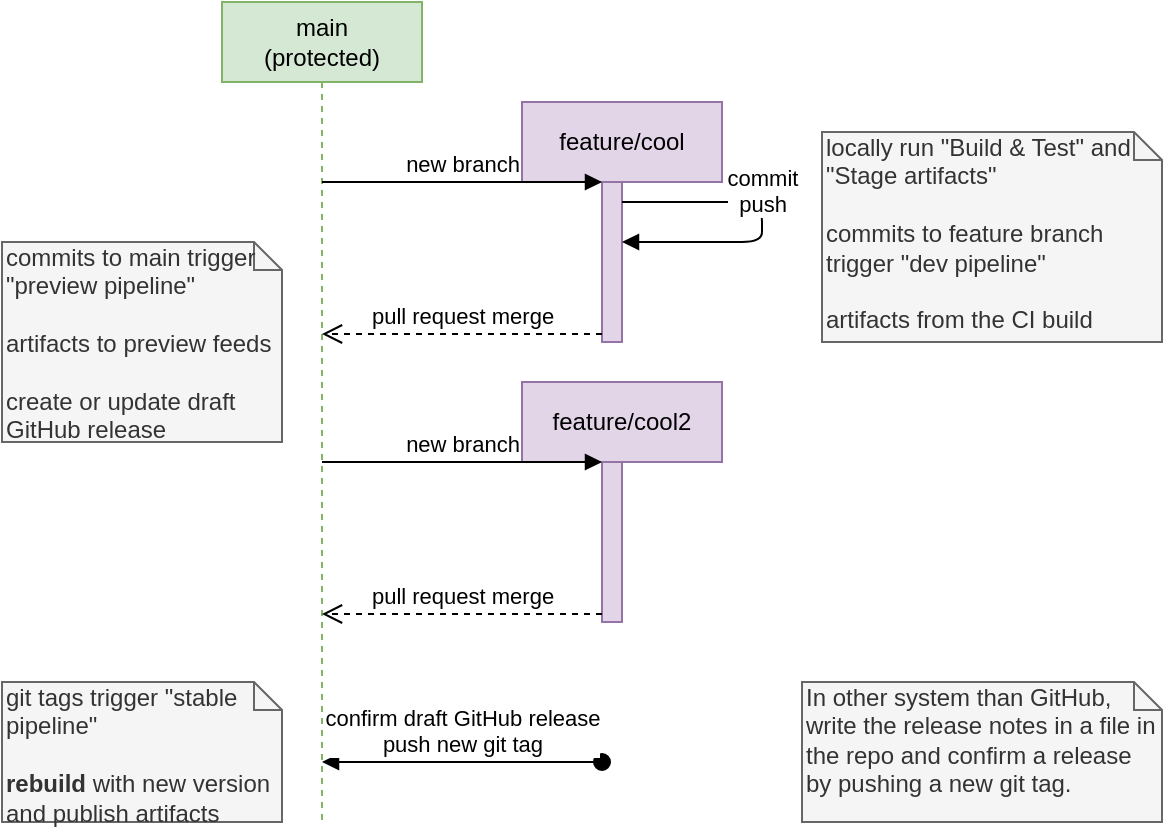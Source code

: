 <mxfile version="14.6.13" type="device" pages="3"><diagram id="fNqnOwwhg76HCdW0Fysz" name="workflow"><mxGraphModel dx="1102" dy="1000" grid="1" gridSize="10" guides="1" tooltips="1" connect="1" arrows="1" fold="1" page="1" pageScale="1" pageWidth="827" pageHeight="1169" math="0" shadow="0"><root><mxCell id="L39YI218Sog3U1sLqNx0-0"/><mxCell id="L39YI218Sog3U1sLqNx0-1" parent="L39YI218Sog3U1sLqNx0-0"/><mxCell id="tviIZazLlxDdHijNceaG-6" value="main&lt;br&gt;(protected)" style="shape=umlLifeline;perimeter=lifelinePerimeter;whiteSpace=wrap;html=1;container=1;collapsible=0;recursiveResize=0;outlineConnect=0;fillColor=#d5e8d4;strokeColor=#82b366;" parent="L39YI218Sog3U1sLqNx0-1" vertex="1"><mxGeometry x="130" y="110" width="100" height="410" as="geometry"/></mxCell><mxCell id="tviIZazLlxDdHijNceaG-8" value="feature/cool" style="shape=umlLifeline;perimeter=lifelinePerimeter;whiteSpace=wrap;html=1;container=1;collapsible=0;recursiveResize=0;outlineConnect=0;fillColor=#e1d5e7;strokeColor=#9673a6;" parent="L39YI218Sog3U1sLqNx0-1" vertex="1"><mxGeometry x="280" y="160" width="100" height="120" as="geometry"/></mxCell><mxCell id="tviIZazLlxDdHijNceaG-9" value="" style="html=1;points=[];perimeter=orthogonalPerimeter;fillColor=#e1d5e7;strokeColor=#9673a6;" parent="tviIZazLlxDdHijNceaG-8" vertex="1"><mxGeometry x="40" y="40" width="10" height="80" as="geometry"/></mxCell><mxCell id="tviIZazLlxDdHijNceaG-10" value="new branch" style="html=1;verticalAlign=bottom;endArrow=block;entryX=0;entryY=0;" parent="L39YI218Sog3U1sLqNx0-1" source="tviIZazLlxDdHijNceaG-6" target="tviIZazLlxDdHijNceaG-9" edge="1"><mxGeometry relative="1" as="geometry"><mxPoint x="240" y="260" as="sourcePoint"/></mxGeometry></mxCell><mxCell id="tviIZazLlxDdHijNceaG-11" value="pull request merge" style="html=1;verticalAlign=bottom;endArrow=open;dashed=1;endSize=8;exitX=0;exitY=0.95;" parent="L39YI218Sog3U1sLqNx0-1" source="tviIZazLlxDdHijNceaG-9" target="tviIZazLlxDdHijNceaG-6" edge="1"><mxGeometry relative="1" as="geometry"><mxPoint x="240" y="336" as="targetPoint"/></mxGeometry></mxCell><mxCell id="tviIZazLlxDdHijNceaG-12" value="commit&lt;br&gt;push" style="html=1;verticalAlign=bottom;endArrow=block;" parent="L39YI218Sog3U1sLqNx0-1" source="tviIZazLlxDdHijNceaG-8" target="tviIZazLlxDdHijNceaG-8" edge="1"><mxGeometry width="80" relative="1" as="geometry"><mxPoint x="350" y="290" as="sourcePoint"/><mxPoint x="430" y="290" as="targetPoint"/></mxGeometry></mxCell><mxCell id="JV4OSJRWq-6EYbBxJiu2-2" value="locally run &quot;Build &amp;amp; Test&quot; and &quot;Stage artifacts&quot;&lt;br&gt;&lt;br&gt;commits to feature branch trigger &quot;dev pipeline&quot;&lt;br&gt;&lt;br&gt;artifacts from the CI build" style="shape=note;whiteSpace=wrap;html=1;size=14;verticalAlign=top;align=left;spacingTop=-6;fillColor=#f5f5f5;strokeColor=#666666;fontColor=#333333;" parent="L39YI218Sog3U1sLqNx0-1" vertex="1"><mxGeometry x="430" y="175" width="170" height="105" as="geometry"/></mxCell><mxCell id="M6fPs5T-MZ_H2C7LShUh-1" value="commits to main trigger &quot;preview pipeline&quot;&lt;br&gt;&lt;br&gt;artifacts to preview feeds&lt;br&gt;&lt;br&gt;create or update draft GitHub release" style="shape=note;whiteSpace=wrap;html=1;size=14;verticalAlign=top;align=left;spacingTop=-6;fillColor=#f5f5f5;strokeColor=#666666;fontColor=#333333;" parent="L39YI218Sog3U1sLqNx0-1" vertex="1"><mxGeometry x="20" y="230" width="140" height="100" as="geometry"/></mxCell><mxCell id="M6fPs5T-MZ_H2C7LShUh-2" value="confirm draft GitHub release&lt;br&gt;push new git tag" style="html=1;verticalAlign=bottom;startArrow=oval;startFill=1;endArrow=block;startSize=8;" parent="L39YI218Sog3U1sLqNx0-1" target="tviIZazLlxDdHijNceaG-6" edge="1"><mxGeometry width="60" relative="1" as="geometry"><mxPoint x="320" y="490" as="sourcePoint"/><mxPoint x="440" y="320" as="targetPoint"/></mxGeometry></mxCell><mxCell id="M6fPs5T-MZ_H2C7LShUh-3" value="feature/cool2" style="shape=umlLifeline;perimeter=lifelinePerimeter;whiteSpace=wrap;html=1;container=1;collapsible=0;recursiveResize=0;outlineConnect=0;fillColor=#e1d5e7;strokeColor=#9673a6;" parent="L39YI218Sog3U1sLqNx0-1" vertex="1"><mxGeometry x="280" y="300" width="100" height="120" as="geometry"/></mxCell><mxCell id="M6fPs5T-MZ_H2C7LShUh-4" value="" style="html=1;points=[];perimeter=orthogonalPerimeter;fillColor=#e1d5e7;strokeColor=#9673a6;" parent="M6fPs5T-MZ_H2C7LShUh-3" vertex="1"><mxGeometry x="40" y="40" width="10" height="80" as="geometry"/></mxCell><mxCell id="M6fPs5T-MZ_H2C7LShUh-6" value="pull request merge" style="html=1;verticalAlign=bottom;endArrow=open;dashed=1;endSize=8;exitX=0;exitY=0.95;" parent="L39YI218Sog3U1sLqNx0-1" source="M6fPs5T-MZ_H2C7LShUh-4" target="tviIZazLlxDdHijNceaG-6" edge="1"><mxGeometry relative="1" as="geometry"><mxPoint x="250" y="416" as="targetPoint"/></mxGeometry></mxCell><mxCell id="M6fPs5T-MZ_H2C7LShUh-5" value="new branch" style="html=1;verticalAlign=bottom;endArrow=block;entryX=0;entryY=0;" parent="L39YI218Sog3U1sLqNx0-1" source="tviIZazLlxDdHijNceaG-6" target="M6fPs5T-MZ_H2C7LShUh-4" edge="1"><mxGeometry relative="1" as="geometry"><mxPoint x="250" y="340" as="sourcePoint"/></mxGeometry></mxCell><mxCell id="M6fPs5T-MZ_H2C7LShUh-7" value="git tags trigger &quot;stable pipeline&quot;&lt;br&gt;&lt;br&gt;&lt;b&gt;rebuild &lt;/b&gt;with new version and publish artifacts" style="shape=note;whiteSpace=wrap;html=1;size=14;verticalAlign=top;align=left;spacingTop=-6;fillColor=#f5f5f5;strokeColor=#666666;fontColor=#333333;" parent="L39YI218Sog3U1sLqNx0-1" vertex="1"><mxGeometry x="20" y="450" width="140" height="70" as="geometry"/></mxCell><mxCell id="a2wpUShr0sEPrzT4mLVl-0" value="In other system than GitHub, write the release notes in a file in the repo and confirm a release by pushing a new git tag." style="shape=note;whiteSpace=wrap;html=1;size=14;verticalAlign=top;align=left;spacingTop=-6;fillColor=#f5f5f5;strokeColor=#666666;fontColor=#333333;" parent="L39YI218Sog3U1sLqNx0-1" vertex="1"><mxGeometry x="420" y="450" width="180" height="70" as="geometry"/></mxCell></root></mxGraphModel></diagram><diagram id="zfYyhKjvFiZE18JmaDCw" name="pipeline"><mxGraphModel dx="1102" dy="1000" grid="1" gridSize="10" guides="1" tooltips="1" connect="1" arrows="1" fold="1" page="1" pageScale="1" pageWidth="827" pageHeight="1169" math="0" shadow="0"><root><mxCell id="0"/><mxCell id="1" parent="0"/><mxCell id="HKvr2575YkwkBel362F0-21" style="edgeStyle=orthogonalEdgeStyle;rounded=0;orthogonalLoop=1;jettySize=auto;html=1;exitX=0.5;exitY=1;exitDx=0;exitDy=0;entryX=0.5;entryY=0;entryDx=0;entryDy=0;" parent="1" source="HKvr2575YkwkBel362F0-7" target="HKvr2575YkwkBel362F0-11" edge="1"><mxGeometry relative="1" as="geometry"/></mxCell><mxCell id="HKvr2575YkwkBel362F0-7" value="Build" style="rounded=1;whiteSpace=wrap;html=1;absoluteArcSize=1;arcSize=14;strokeWidth=2;fillColor=#dae8fc;strokeColor=#6c8ebf;" parent="1" vertex="1"><mxGeometry x="364" y="309" width="100" height="30" as="geometry"/></mxCell><mxCell id="HKvr2575YkwkBel362F0-37" style="edgeStyle=orthogonalEdgeStyle;rounded=0;orthogonalLoop=1;jettySize=auto;html=1;exitX=0.5;exitY=1;exitDx=0;exitDy=0;entryX=0.5;entryY=0;entryDx=0;entryDy=0;" parent="1" source="HKvr2575YkwkBel362F0-11" target="HKvr2575YkwkBel362F0-17" edge="1"><mxGeometry relative="1" as="geometry"/></mxCell><mxCell id="HKvr2575YkwkBel362F0-11" value="Run code analyzers and tests" style="rounded=1;whiteSpace=wrap;html=1;absoluteArcSize=1;arcSize=14;strokeWidth=2;fillColor=#dae8fc;strokeColor=#6c8ebf;" parent="1" vertex="1"><mxGeometry x="331.5" y="369" width="165" height="30" as="geometry"/></mxCell><mxCell id="bb8_w0DkU28AGus1ReNr-13" style="edgeStyle=orthogonalEdgeStyle;rounded=0;orthogonalLoop=1;jettySize=auto;html=1;exitX=0.5;exitY=1;exitDx=0;exitDy=0;entryX=0.5;entryY=0;entryDx=0;entryDy=0;" parent="1" source="HKvr2575YkwkBel362F0-14" target="bb8_w0DkU28AGus1ReNr-11" edge="1"><mxGeometry relative="1" as="geometry"/></mxCell><mxCell id="HKvr2575YkwkBel362F0-14" value="Build doc" style="rounded=1;whiteSpace=wrap;html=1;absoluteArcSize=1;arcSize=14;strokeWidth=2;fillColor=#dae8fc;strokeColor=#6c8ebf;" parent="1" vertex="1"><mxGeometry x="364" y="479" width="100" height="30" as="geometry"/></mxCell><mxCell id="HKvr2575YkwkBel362F0-38" style="edgeStyle=orthogonalEdgeStyle;rounded=0;orthogonalLoop=1;jettySize=auto;html=1;exitX=0.5;exitY=1;exitDx=0;exitDy=0;entryX=0.5;entryY=0;entryDx=0;entryDy=0;" parent="1" source="HKvr2575YkwkBel362F0-17" target="HKvr2575YkwkBel362F0-14" edge="1"><mxGeometry relative="1" as="geometry"/></mxCell><mxCell id="HKvr2575YkwkBel362F0-17" value="Publish test results" style="rounded=1;whiteSpace=wrap;html=1;absoluteArcSize=1;arcSize=14;strokeWidth=2;fillColor=#e1d5e7;strokeColor=#9673a6;" parent="1" vertex="1"><mxGeometry x="354" y="419" width="120" height="30" as="geometry"/></mxCell><mxCell id="rUlwrYHVgQgKbTQVuHlR-7" style="edgeStyle=orthogonalEdgeStyle;rounded=0;orthogonalLoop=1;jettySize=auto;html=1;exitX=0.5;exitY=1;exitDx=0;exitDy=0;entryX=0.5;entryY=0;entryDx=0;entryDy=0;" parent="1" source="HKvr2575YkwkBel362F0-34" target="53cnvTPnBsD0iOdxrFGN-1" edge="1"><mxGeometry relative="1" as="geometry"/></mxCell><mxCell id="HKvr2575YkwkBel362F0-34" value="Define version" style="verticalLabelPosition=middle;verticalAlign=middle;html=1;shape=process;whiteSpace=wrap;rounded=1;size=0.14;arcSize=6;labelBackgroundColor=none;labelBorderColor=none;labelPosition=center;align=center;fillColor=#dae8fc;strokeColor=#6c8ebf;" parent="1" vertex="1"><mxGeometry x="344" y="180" width="140" height="30" as="geometry"/></mxCell><mxCell id="HKvr2575YkwkBel362F0-69" value="BuildTest" style="strokeWidth=2;html=1;shape=mxgraph.flowchart.annotation_2;align=right;labelPosition=left;pointerEvents=1;labelBackgroundColor=none;verticalLabelPosition=middle;verticalAlign=middle;spacingLeft=0;spacingRight=2;" parent="1" vertex="1"><mxGeometry x="240" y="300" width="50" height="110" as="geometry"/></mxCell><mxCell id="rUlwrYHVgQgKbTQVuHlR-2" style="edgeStyle=orthogonalEdgeStyle;rounded=0;orthogonalLoop=1;jettySize=auto;html=1;exitX=0.5;exitY=1;exitDx=0;exitDy=0;entryX=0.5;entryY=0;entryDx=0;entryDy=0;" parent="1" source="HKvr2575YkwkBel362F0-15" target="HKvr2575YkwkBel362F0-16" edge="1"><mxGeometry relative="1" as="geometry"/></mxCell><mxCell id="HKvr2575YkwkBel362F0-15" value="Stage artifacts" style="rounded=1;whiteSpace=wrap;html=1;absoluteArcSize=1;arcSize=14;strokeWidth=2;fillColor=#dae8fc;strokeColor=#6c8ebf;" parent="1" vertex="1"><mxGeometry x="364" y="589" width="100" height="30" as="geometry"/></mxCell><mxCell id="53cnvTPnBsD0iOdxrFGN-25" value="" style="strokeWidth=2;html=1;shape=mxgraph.flowchart.terminator;whiteSpace=wrap;labelBackgroundColor=none;" parent="1" vertex="1"><mxGeometry x="392" y="1140" width="44" height="20" as="geometry"/></mxCell><mxCell id="53cnvTPnBsD0iOdxrFGN-28" value="Stage-Artifacts" style="strokeWidth=2;html=1;shape=mxgraph.flowchart.annotation_2;align=right;labelPosition=left;pointerEvents=1;labelBackgroundColor=none;verticalLabelPosition=middle;verticalAlign=middle;spacingRight=2;" parent="1" vertex="1"><mxGeometry x="240" y="469" width="50" height="160" as="geometry"/></mxCell><mxCell id="53cnvTPnBsD0iOdxrFGN-31" style="edgeStyle=orthogonalEdgeStyle;rounded=0;orthogonalLoop=1;jettySize=auto;html=1;exitX=0.5;exitY=1;exitDx=0;exitDy=0;entryX=0.5;entryY=0;entryDx=0;entryDy=0;" parent="1" source="53cnvTPnBsD0iOdxrFGN-30" target="HKvr2575YkwkBel362F0-34" edge="1"><mxGeometry relative="1" as="geometry"/></mxCell><mxCell id="53cnvTPnBsD0iOdxrFGN-30" value="&lt;div style=&quot;text-align: left&quot;&gt;&lt;ul&gt;&lt;li&gt;&lt;span&gt;Dev: create PR or manual trigger on branch&lt;/span&gt;&lt;/li&gt;&lt;li&gt;&lt;span&gt;Preview: push to main (after PR merge)&lt;/span&gt;&lt;/li&gt;&lt;li&gt;&lt;span&gt;Stable: push git tag vX.Y.Z (GitHub release)&lt;/span&gt;&lt;/li&gt;&lt;/ul&gt;&lt;/div&gt;" style="html=1;strokeWidth=2;shape=manualInput;whiteSpace=wrap;rounded=1;size=26;arcSize=11;labelBackgroundColor=none;verticalAlign=middle;spacingTop=14;" parent="1" vertex="1"><mxGeometry x="274" y="70" width="280" height="80" as="geometry"/></mxCell><mxCell id="53cnvTPnBsD0iOdxrFGN-32" value="&lt;b&gt;&lt;u&gt;&lt;font style=&quot;font-size: 14px&quot;&gt;Legend&lt;/font&gt;&lt;/u&gt;&lt;/b&gt;:&lt;br&gt;&lt;br&gt;- &lt;b&gt;&lt;font color=&quot;#3399ff&quot;&gt;Blue&lt;/font&gt;&lt;/b&gt;: Cake script&lt;br&gt;- &lt;b&gt;&lt;font color=&quot;#990099&quot;&gt;Violet&lt;/font&gt;&lt;/b&gt;: CI script" style="rounded=0;whiteSpace=wrap;html=1;labelBackgroundColor=none;align=left;verticalAlign=top;spacingLeft=4;" parent="1" vertex="1"><mxGeometry x="684" y="20" width="130" height="70" as="geometry"/></mxCell><mxCell id="bb8_w0DkU28AGus1ReNr-2" style="edgeStyle=orthogonalEdgeStyle;rounded=0;orthogonalLoop=1;jettySize=auto;html=1;exitX=0.5;exitY=1;exitDx=0;exitDy=0;exitPerimeter=0;entryX=0.5;entryY=0;entryDx=0;entryDy=0;" parent="1" source="bb8_w0DkU28AGus1ReNr-1" target="53cnvTPnBsD0iOdxrFGN-30" edge="1"><mxGeometry relative="1" as="geometry"/></mxCell><mxCell id="bb8_w0DkU28AGus1ReNr-1" value="" style="strokeWidth=2;html=1;shape=mxgraph.flowchart.start_2;whiteSpace=wrap;" parent="1" vertex="1"><mxGeometry x="404" y="20" width="20" height="20" as="geometry"/></mxCell><mxCell id="bb8_w0DkU28AGus1ReNr-14" style="edgeStyle=orthogonalEdgeStyle;rounded=0;orthogonalLoop=1;jettySize=auto;html=1;exitX=0.5;exitY=1;exitDx=0;exitDy=0;entryX=0.5;entryY=0;entryDx=0;entryDy=0;" parent="1" source="bb8_w0DkU28AGus1ReNr-11" target="HKvr2575YkwkBel362F0-15" edge="1"><mxGeometry relative="1" as="geometry"/></mxCell><mxCell id="bb8_w0DkU28AGus1ReNr-11" value="Create license files" style="rounded=1;whiteSpace=wrap;html=1;absoluteArcSize=1;arcSize=14;strokeWidth=2;labelBackgroundColor=none;align=center;fillColor=#dae8fc;strokeColor=#6c8ebf;" parent="1" vertex="1"><mxGeometry x="349" y="534" width="130" height="30" as="geometry"/></mxCell><mxCell id="rUlwrYHVgQgKbTQVuHlR-6" style="edgeStyle=orthogonalEdgeStyle;rounded=0;orthogonalLoop=1;jettySize=auto;html=1;exitX=0.5;exitY=1;exitDx=0;exitDy=0;entryX=0.5;entryY=0;entryDx=0;entryDy=0;" parent="1" source="HKvr2575YkwkBel362F0-16" target="DeOtksxs0OR1dUNr9oG4-5" edge="1"><mxGeometry relative="1" as="geometry"/></mxCell><mxCell id="HKvr2575YkwkBel362F0-16" value="Publish artifacts to the CI with retention policies" style="rounded=1;whiteSpace=wrap;html=1;absoluteArcSize=1;arcSize=14;strokeWidth=2;fillColor=#e1d5e7;strokeColor=#9673a6;" parent="1" vertex="1"><mxGeometry x="341" y="649" width="145" height="40" as="geometry"/></mxCell><mxCell id="rUlwrYHVgQgKbTQVuHlR-8" style="edgeStyle=orthogonalEdgeStyle;rounded=0;orthogonalLoop=1;jettySize=auto;html=1;exitX=0.5;exitY=1;exitDx=0;exitDy=0;" parent="1" source="53cnvTPnBsD0iOdxrFGN-1" target="HKvr2575YkwkBel362F0-7" edge="1"><mxGeometry relative="1" as="geometry"/></mxCell><mxCell id="53cnvTPnBsD0iOdxrFGN-1" value="Generate release notes from GitHub (optional)" style="rounded=1;whiteSpace=wrap;html=1;absoluteArcSize=1;arcSize=14;strokeWidth=2;labelBackgroundColor=none;fillColor=#dae8fc;strokeColor=#6c8ebf;" parent="1" vertex="1"><mxGeometry x="344" y="240" width="140" height="40" as="geometry"/></mxCell><mxCell id="rUlwrYHVgQgKbTQVuHlR-12" style="edgeStyle=orthogonalEdgeStyle;rounded=0;orthogonalLoop=1;jettySize=auto;html=1;exitX=0.5;exitY=1;exitDx=0;exitDy=0;entryX=0.5;entryY=0;entryDx=0;entryDy=0;entryPerimeter=0;" parent="1" source="DeOtksxs0OR1dUNr9oG4-7" target="53cnvTPnBsD0iOdxrFGN-25" edge="1"><mxGeometry relative="1" as="geometry"/></mxCell><mxCell id="rUlwrYHVgQgKbTQVuHlR-14" value="Generate-ReleaseNotes" style="strokeWidth=2;html=1;shape=mxgraph.flowchart.annotation_2;align=right;labelPosition=left;pointerEvents=1;labelBackgroundColor=none;verticalLabelPosition=middle;verticalAlign=middle;spacingLeft=0;spacingRight=2;" parent="1" vertex="1"><mxGeometry x="240" y="230" width="50" height="59" as="geometry"/></mxCell><mxCell id="DeOtksxs0OR1dUNr9oG4-5" value="Push-Artifacts" style="swimlane;html=1;childLayout=stackLayout;resizeParent=1;resizeParentMax=0;startSize=20;labelBackgroundColor=none;autosize=0;" parent="1" vertex="1"><mxGeometry x="144" y="719" width="540" height="390" as="geometry"/></mxCell><mxCell id="DeOtksxs0OR1dUNr9oG4-6" value="Dev" style="swimlane;html=1;startSize=20;autosize=0;" parent="DeOtksxs0OR1dUNr9oG4-5" vertex="1"><mxGeometry y="20" width="180" height="370" as="geometry"/></mxCell><mxCell id="DeOtksxs0OR1dUNr9oG4-7" value="Preview" style="swimlane;html=1;startSize=20;" parent="DeOtksxs0OR1dUNr9oG4-5" vertex="1"><mxGeometry x="180" y="20" width="180" height="370" as="geometry"/></mxCell><mxCell id="53cnvTPnBsD0iOdxrFGN-2" value="Commit doc as preview" style="rounded=1;whiteSpace=wrap;html=1;absoluteArcSize=1;arcSize=14;strokeWidth=2;labelBackgroundColor=none;fillColor=#dae8fc;strokeColor=#6c8ebf;" parent="DeOtksxs0OR1dUNr9oG4-7" vertex="1"><mxGeometry x="20" y="31" width="140" height="40" as="geometry"/></mxCell><mxCell id="53cnvTPnBsD0iOdxrFGN-9" value="Push documentation to git branch" style="rounded=1;whiteSpace=wrap;html=1;absoluteArcSize=1;arcSize=14;strokeWidth=2;labelBackgroundColor=none;fillColor=#dae8fc;strokeColor=#6c8ebf;" parent="DeOtksxs0OR1dUNr9oG4-7" vertex="1"><mxGeometry x="20" y="101" width="140" height="40" as="geometry"/></mxCell><mxCell id="53cnvTPnBsD0iOdxrFGN-5" value="Push libraries to preview NuGet feed" style="rounded=1;whiteSpace=wrap;html=1;absoluteArcSize=1;arcSize=14;strokeWidth=2;labelBackgroundColor=none;fillColor=#dae8fc;strokeColor=#6c8ebf;" parent="DeOtksxs0OR1dUNr9oG4-7" vertex="1"><mxGeometry x="20" y="171" width="140" height="40" as="geometry"/></mxCell><mxCell id="53cnvTPnBsD0iOdxrFGN-18" style="edgeStyle=orthogonalEdgeStyle;rounded=0;orthogonalLoop=1;jettySize=auto;html=1;exitX=0.5;exitY=1;exitDx=0;exitDy=0;entryX=0.5;entryY=0;entryDx=0;entryDy=0;" parent="DeOtksxs0OR1dUNr9oG4-7" source="53cnvTPnBsD0iOdxrFGN-2" target="53cnvTPnBsD0iOdxrFGN-9" edge="1"><mxGeometry relative="1" as="geometry"/></mxCell><mxCell id="53cnvTPnBsD0iOdxrFGN-20" style="edgeStyle=orthogonalEdgeStyle;rounded=0;orthogonalLoop=1;jettySize=auto;html=1;exitX=0.5;exitY=1;exitDx=0;exitDy=0;entryX=0.5;entryY=0;entryDx=0;entryDy=0;" parent="DeOtksxs0OR1dUNr9oG4-7" source="53cnvTPnBsD0iOdxrFGN-9" target="53cnvTPnBsD0iOdxrFGN-5" edge="1"><mxGeometry relative="1" as="geometry"/></mxCell><mxCell id="rUlwrYHVgQgKbTQVuHlR-13" style="edgeStyle=orthogonalEdgeStyle;rounded=0;orthogonalLoop=1;jettySize=auto;html=1;exitX=0.5;exitY=1;exitDx=0;exitDy=0;entryX=0.5;entryY=1;entryDx=0;entryDy=0;" parent="DeOtksxs0OR1dUNr9oG4-7" source="53cnvTPnBsD0iOdxrFGN-5" target="DeOtksxs0OR1dUNr9oG4-7" edge="1"><mxGeometry relative="1" as="geometry"><mxPoint x="90" y="311" as="targetPoint"/><Array as="points"><mxPoint x="90" y="291"/><mxPoint x="90" y="291"/></Array></mxGeometry></mxCell><mxCell id="DeOtksxs0OR1dUNr9oG4-8" value="Stable" style="swimlane;html=1;startSize=20;" parent="DeOtksxs0OR1dUNr9oG4-5" vertex="1"><mxGeometry x="360" y="20" width="180" height="370" as="geometry"/></mxCell><mxCell id="rUlwrYHVgQgKbTQVuHlR-10" style="edgeStyle=orthogonalEdgeStyle;rounded=0;orthogonalLoop=1;jettySize=auto;html=1;exitX=0.5;exitY=1;exitDx=0;exitDy=0;entryX=0.5;entryY=0;entryDx=0;entryDy=0;" parent="DeOtksxs0OR1dUNr9oG4-8" source="53cnvTPnBsD0iOdxrFGN-14" target="53cnvTPnBsD0iOdxrFGN-17" edge="1"><mxGeometry relative="1" as="geometry"/></mxCell><mxCell id="p4rAE0r_A6UxYm6rCEQK-4" style="edgeStyle=orthogonalEdgeStyle;rounded=0;orthogonalLoop=1;jettySize=auto;html=1;entryX=0.5;entryY=1;entryDx=0;entryDy=0;exitX=0.5;exitY=1;exitDx=0;exitDy=0;" parent="DeOtksxs0OR1dUNr9oG4-8" source="p4rAE0r_A6UxYm6rCEQK-1" target="DeOtksxs0OR1dUNr9oG4-8" edge="1"><mxGeometry relative="1" as="geometry"><Array as="points"><mxPoint x="90" y="351"/><mxPoint x="90" y="351"/></Array></mxGeometry></mxCell><mxCell id="p4rAE0r_A6UxYm6rCEQK-1" value="Rename and create GitHub milestones" style="rounded=1;whiteSpace=wrap;html=1;absoluteArcSize=1;arcSize=14;strokeWidth=2;labelBackgroundColor=none;fillColor=#dae8fc;strokeColor=#6c8ebf;" parent="DeOtksxs0OR1dUNr9oG4-8" vertex="1"><mxGeometry x="20" y="301" width="140" height="40" as="geometry"/></mxCell><mxCell id="53cnvTPnBsD0iOdxrFGN-14" value="Push libraries to nuget.org" style="rounded=1;whiteSpace=wrap;html=1;absoluteArcSize=1;arcSize=14;strokeWidth=2;labelBackgroundColor=none;fillColor=#dae8fc;strokeColor=#6c8ebf;" parent="DeOtksxs0OR1dUNr9oG4-8" vertex="1"><mxGeometry x="20" y="171" width="140" height="40" as="geometry"/></mxCell><mxCell id="p4rAE0r_A6UxYm6rCEQK-2" style="edgeStyle=orthogonalEdgeStyle;rounded=0;orthogonalLoop=1;jettySize=auto;html=1;exitX=0.5;exitY=1;exitDx=0;exitDy=0;entryX=0.5;entryY=0;entryDx=0;entryDy=0;" parent="DeOtksxs0OR1dUNr9oG4-8" source="53cnvTPnBsD0iOdxrFGN-17" target="p4rAE0r_A6UxYm6rCEQK-1" edge="1"><mxGeometry relative="1" as="geometry"/></mxCell><mxCell id="53cnvTPnBsD0iOdxrFGN-17" value="Push applications to the GitHub Release" style="rounded=1;whiteSpace=wrap;html=1;absoluteArcSize=1;arcSize=14;strokeWidth=2;labelBackgroundColor=none;fillColor=#dae8fc;strokeColor=#6c8ebf;" parent="DeOtksxs0OR1dUNr9oG4-8" vertex="1"><mxGeometry x="20" y="241" width="140" height="40" as="geometry"/></mxCell><mxCell id="rUlwrYHVgQgKbTQVuHlR-11" style="edgeStyle=orthogonalEdgeStyle;rounded=0;orthogonalLoop=1;jettySize=auto;html=1;exitX=0.5;exitY=1;exitDx=0;exitDy=0;entryX=0.5;entryY=0;entryDx=0;entryDy=0;" parent="DeOtksxs0OR1dUNr9oG4-8" source="53cnvTPnBsD0iOdxrFGN-12" target="53cnvTPnBsD0iOdxrFGN-14" edge="1"><mxGeometry relative="1" as="geometry"/></mxCell><mxCell id="53cnvTPnBsD0iOdxrFGN-12" value="Push documentation to git branch" style="rounded=1;whiteSpace=wrap;html=1;absoluteArcSize=1;arcSize=14;strokeWidth=2;labelBackgroundColor=none;fillColor=#dae8fc;strokeColor=#6c8ebf;" parent="DeOtksxs0OR1dUNr9oG4-8" vertex="1"><mxGeometry x="20" y="101" width="140" height="40" as="geometry"/></mxCell><mxCell id="53cnvTPnBsD0iOdxrFGN-22" style="edgeStyle=orthogonalEdgeStyle;rounded=0;orthogonalLoop=1;jettySize=auto;html=1;exitX=0.5;exitY=1;exitDx=0;exitDy=0;entryX=0.5;entryY=0;entryDx=0;entryDy=0;" parent="DeOtksxs0OR1dUNr9oG4-8" source="53cnvTPnBsD0iOdxrFGN-15" target="53cnvTPnBsD0iOdxrFGN-12" edge="1"><mxGeometry relative="1" as="geometry"/></mxCell><mxCell id="53cnvTPnBsD0iOdxrFGN-15" value="Commit doc as new version" style="rounded=1;whiteSpace=wrap;html=1;absoluteArcSize=1;arcSize=14;strokeWidth=2;labelBackgroundColor=none;fillColor=#dae8fc;strokeColor=#6c8ebf;" parent="DeOtksxs0OR1dUNr9oG4-8" vertex="1"><mxGeometry x="20" y="31" width="140" height="40" as="geometry"/></mxCell></root></mxGraphModel></diagram><diagram id="p0TZaxS7mA0K3sVLYWgr" name="version_definition"><mxGraphModel dx="1102" dy="1000" grid="1" gridSize="10" guides="1" tooltips="1" connect="1" arrows="1" fold="1" page="1" pageScale="1" pageWidth="827" pageHeight="1169" math="0" shadow="0"><root><mxCell id="KyQB-hyegpgtngCWnlIc-0"/><mxCell id="KyQB-hyegpgtngCWnlIc-1" parent="KyQB-hyegpgtngCWnlIc-0"/><mxCell id="lEJ8hyNCHt3Hs4mNekk5-0" value="Bump major or minor&lt;br&gt;via commit or PR message" style="text;html=1;align=center;verticalAlign=middle;resizable=0;points=[];autosize=1;" parent="KyQB-hyegpgtngCWnlIc-1" vertex="1"><mxGeometry x="454" y="221" width="160" height="30" as="geometry"/></mxCell><mxCell id="lEJ8hyNCHt3Hs4mNekk5-1" style="edgeStyle=orthogonalEdgeStyle;rounded=0;orthogonalLoop=1;jettySize=auto;html=1;exitX=0;exitY=0.5;exitDx=0;exitDy=0;exitPerimeter=0;entryX=0.5;entryY=0;entryDx=0;entryDy=0;entryPerimeter=0;" parent="KyQB-hyegpgtngCWnlIc-1" source="lEJ8hyNCHt3Hs4mNekk5-5" target="lEJ8hyNCHt3Hs4mNekk5-14" edge="1"><mxGeometry relative="1" as="geometry"><mxPoint x="199.0" y="266" as="targetPoint"/></mxGeometry></mxCell><mxCell id="lEJ8hyNCHt3Hs4mNekk5-2" value="Yes" style="edgeLabel;html=1;align=center;verticalAlign=middle;resizable=0;points=[];" parent="lEJ8hyNCHt3Hs4mNekk5-1" vertex="1" connectable="0"><mxGeometry x="-0.296" y="1" relative="1" as="geometry"><mxPoint as="offset"/></mxGeometry></mxCell><mxCell id="lEJ8hyNCHt3Hs4mNekk5-3" style="edgeStyle=orthogonalEdgeStyle;rounded=0;orthogonalLoop=1;jettySize=auto;html=1;exitX=1;exitY=0.5;exitDx=0;exitDy=0;exitPerimeter=0;entryX=0.5;entryY=0;entryDx=0;entryDy=0;entryPerimeter=0;" parent="KyQB-hyegpgtngCWnlIc-1" source="lEJ8hyNCHt3Hs4mNekk5-5" target="lEJ8hyNCHt3Hs4mNekk5-10" edge="1"><mxGeometry relative="1" as="geometry"/></mxCell><mxCell id="lEJ8hyNCHt3Hs4mNekk5-4" value="No" style="edgeLabel;html=1;align=center;verticalAlign=middle;resizable=0;points=[];" parent="lEJ8hyNCHt3Hs4mNekk5-3" vertex="1" connectable="0"><mxGeometry x="0.142" y="1" relative="1" as="geometry"><mxPoint as="offset"/></mxGeometry></mxCell><mxCell id="lEJ8hyNCHt3Hs4mNekk5-5" value="Commit with git tag version?" style="strokeWidth=2;html=1;shape=mxgraph.flowchart.decision;whiteSpace=wrap;" parent="KyQB-hyegpgtngCWnlIc-1" vertex="1"><mxGeometry x="244" y="151" width="100" height="100" as="geometry"/></mxCell><mxCell id="lEJ8hyNCHt3Hs4mNekk5-6" style="edgeStyle=orthogonalEdgeStyle;rounded=0;orthogonalLoop=1;jettySize=auto;html=1;exitX=0;exitY=0.5;exitDx=0;exitDy=0;exitPerimeter=0;entryX=0.5;entryY=0;entryDx=0;entryDy=0;entryPerimeter=0;" parent="KyQB-hyegpgtngCWnlIc-1" source="lEJ8hyNCHt3Hs4mNekk5-10" target="lEJ8hyNCHt3Hs4mNekk5-15" edge="1"><mxGeometry relative="1" as="geometry"><mxPoint x="319" y="379.5" as="targetPoint"/></mxGeometry></mxCell><mxCell id="lEJ8hyNCHt3Hs4mNekk5-7" value="Yes" style="edgeLabel;html=1;align=center;verticalAlign=middle;resizable=0;points=[];" parent="lEJ8hyNCHt3Hs4mNekk5-6" vertex="1" connectable="0"><mxGeometry x="-0.48" y="9" relative="1" as="geometry"><mxPoint x="-5" y="-7" as="offset"/></mxGeometry></mxCell><mxCell id="lEJ8hyNCHt3Hs4mNekk5-8" style="edgeStyle=orthogonalEdgeStyle;rounded=0;orthogonalLoop=1;jettySize=auto;html=1;exitX=1;exitY=0.5;exitDx=0;exitDy=0;exitPerimeter=0;entryX=0.5;entryY=0;entryDx=0;entryDy=0;entryPerimeter=0;" parent="KyQB-hyegpgtngCWnlIc-1" source="lEJ8hyNCHt3Hs4mNekk5-10" target="lEJ8hyNCHt3Hs4mNekk5-20" edge="1"><mxGeometry relative="1" as="geometry"><mxPoint x="534" y="331" as="targetPoint"/></mxGeometry></mxCell><mxCell id="lEJ8hyNCHt3Hs4mNekk5-9" value="No" style="edgeLabel;html=1;align=center;verticalAlign=middle;resizable=0;points=[];" parent="lEJ8hyNCHt3Hs4mNekk5-8" vertex="1" connectable="0"><mxGeometry x="0.008" y="1" relative="1" as="geometry"><mxPoint as="offset"/></mxGeometry></mxCell><mxCell id="lEJ8hyNCHt3Hs4mNekk5-10" value="Is it main?" style="strokeWidth=2;html=1;shape=mxgraph.flowchart.decision;whiteSpace=wrap;" parent="KyQB-hyegpgtngCWnlIc-1" vertex="1"><mxGeometry x="364" y="241" width="90" height="90" as="geometry"/></mxCell><mxCell id="lEJ8hyNCHt3Hs4mNekk5-11" style="edgeStyle=orthogonalEdgeStyle;rounded=0;orthogonalLoop=1;jettySize=auto;html=1;exitX=0.5;exitY=1;exitDx=0;exitDy=0;exitPerimeter=0;entryX=0.5;entryY=0;entryDx=0;entryDy=0;entryPerimeter=0;" parent="KyQB-hyegpgtngCWnlIc-1" source="lEJ8hyNCHt3Hs4mNekk5-12" target="lEJ8hyNCHt3Hs4mNekk5-5" edge="1"><mxGeometry relative="1" as="geometry"/></mxCell><mxCell id="lEJ8hyNCHt3Hs4mNekk5-12" value="" style="strokeWidth=2;html=1;shape=mxgraph.flowchart.start_2;whiteSpace=wrap;" parent="KyQB-hyegpgtngCWnlIc-1" vertex="1"><mxGeometry x="284" y="111" width="20" height="20" as="geometry"/></mxCell><mxCell id="lEJ8hyNCHt3Hs4mNekk5-13" value="Define version" style="text;html=1;align=center;verticalAlign=middle;resizable=0;points=[];autosize=1;" parent="KyQB-hyegpgtngCWnlIc-1" vertex="1"><mxGeometry x="249" y="80" width="90" height="20" as="geometry"/></mxCell><mxCell id="lEJ8hyNCHt3Hs4mNekk5-14" value="&lt;span&gt;git tag without `v`&lt;/span&gt;" style="strokeWidth=2;html=1;shape=mxgraph.flowchart.terminator;whiteSpace=wrap;labelBackgroundColor=none;" parent="KyQB-hyegpgtngCWnlIc-1" vertex="1"><mxGeometry x="124" y="271" width="100" height="40" as="geometry"/></mxCell><mxCell id="lEJ8hyNCHt3Hs4mNekk5-15" value="&lt;span&gt;last + bump patch +&lt;br&gt;preview suffix&lt;/span&gt;" style="strokeWidth=2;html=1;shape=mxgraph.flowchart.terminator;whiteSpace=wrap;labelBackgroundColor=none;" parent="KyQB-hyegpgtngCWnlIc-1" vertex="1"><mxGeometry x="214" y="351" width="135" height="40" as="geometry"/></mxCell><mxCell id="lEJ8hyNCHt3Hs4mNekk5-16" style="edgeStyle=orthogonalEdgeStyle;rounded=0;orthogonalLoop=1;jettySize=auto;html=1;exitX=0;exitY=0.5;exitDx=0;exitDy=0;exitPerimeter=0;entryX=0.5;entryY=0;entryDx=0;entryDy=0;entryPerimeter=0;" parent="KyQB-hyegpgtngCWnlIc-1" source="lEJ8hyNCHt3Hs4mNekk5-20" target="lEJ8hyNCHt3Hs4mNekk5-21" edge="1"><mxGeometry relative="1" as="geometry"/></mxCell><mxCell id="lEJ8hyNCHt3Hs4mNekk5-17" value="Yes" style="edgeLabel;html=1;align=center;verticalAlign=middle;resizable=0;points=[];" parent="lEJ8hyNCHt3Hs4mNekk5-16" vertex="1" connectable="0"><mxGeometry x="-0.249" y="-3" relative="1" as="geometry"><mxPoint as="offset"/></mxGeometry></mxCell><mxCell id="lEJ8hyNCHt3Hs4mNekk5-18" style="edgeStyle=orthogonalEdgeStyle;rounded=0;orthogonalLoop=1;jettySize=auto;html=1;exitX=1;exitY=0.5;exitDx=0;exitDy=0;exitPerimeter=0;entryX=0.5;entryY=0;entryDx=0;entryDy=0;entryPerimeter=0;" parent="KyQB-hyegpgtngCWnlIc-1" source="lEJ8hyNCHt3Hs4mNekk5-20" target="lEJ8hyNCHt3Hs4mNekk5-22" edge="1"><mxGeometry relative="1" as="geometry"/></mxCell><mxCell id="lEJ8hyNCHt3Hs4mNekk5-19" value="No" style="edgeLabel;html=1;align=center;verticalAlign=middle;resizable=0;points=[];" parent="lEJ8hyNCHt3Hs4mNekk5-18" vertex="1" connectable="0"><mxGeometry x="-0.367" relative="1" as="geometry"><mxPoint as="offset"/></mxGeometry></mxCell><mxCell id="lEJ8hyNCHt3Hs4mNekk5-20" value="Is it a PR merge build?" style="strokeWidth=2;html=1;shape=mxgraph.flowchart.decision;whiteSpace=wrap;labelBackgroundColor=none;" parent="KyQB-hyegpgtngCWnlIc-1" vertex="1"><mxGeometry x="479" y="321" width="100" height="100" as="geometry"/></mxCell><mxCell id="lEJ8hyNCHt3Hs4mNekk5-21" value="&lt;span&gt;last + bump patch + pr suffix&lt;/span&gt;" style="strokeWidth=2;html=1;shape=mxgraph.flowchart.terminator;whiteSpace=wrap;labelBackgroundColor=none;" parent="KyQB-hyegpgtngCWnlIc-1" vertex="1"><mxGeometry x="329" y="449.5" width="160" height="41.5" as="geometry"/></mxCell><mxCell id="lEJ8hyNCHt3Hs4mNekk5-22" value="last + bump patch +&lt;br&gt;branch name suffix" style="strokeWidth=2;html=1;shape=mxgraph.flowchart.terminator;whiteSpace=wrap;labelBackgroundColor=none;" parent="KyQB-hyegpgtngCWnlIc-1" vertex="1"><mxGeometry x="559" y="451" width="145" height="40" as="geometry"/></mxCell></root></mxGraphModel></diagram></mxfile>